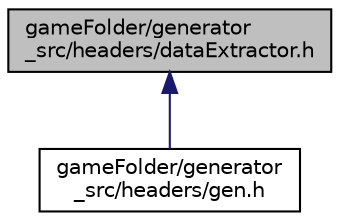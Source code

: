 digraph "gameFolder/generator_src/headers/dataExtractor.h"
{
 // LATEX_PDF_SIZE
  edge [fontname="Helvetica",fontsize="10",labelfontname="Helvetica",labelfontsize="10"];
  node [fontname="Helvetica",fontsize="10",shape=record];
  Node1 [label="gameFolder/generator\l_src/headers/dataExtractor.h",height=0.2,width=0.4,color="black", fillcolor="grey75", style="filled", fontcolor="black",tooltip="dataExtractor of the maze generator, will do everyting related to file gesture etc"];
  Node1 -> Node2 [dir="back",color="midnightblue",fontsize="10",style="solid",fontname="Helvetica"];
  Node2 [label="gameFolder/generator\l_src/headers/gen.h",height=0.2,width=0.4,color="black", fillcolor="white", style="filled",URL="$gen_8h.html",tooltip="main file of the generator"];
}
